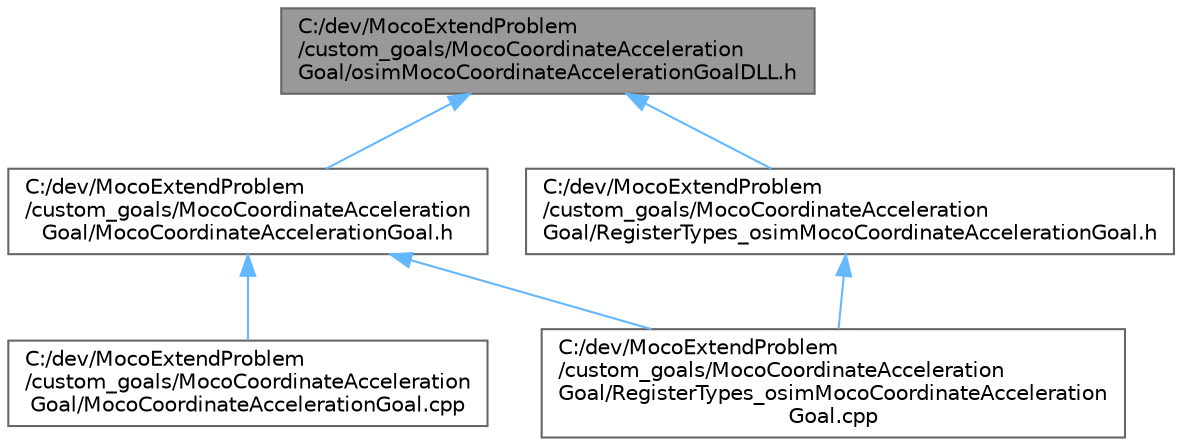 digraph "C:/dev/MocoExtendProblem/custom_goals/MocoCoordinateAccelerationGoal/osimMocoCoordinateAccelerationGoalDLL.h"
{
 // LATEX_PDF_SIZE
  bgcolor="transparent";
  edge [fontname=Helvetica,fontsize=10,labelfontname=Helvetica,labelfontsize=10];
  node [fontname=Helvetica,fontsize=10,shape=box,height=0.2,width=0.4];
  Node1 [id="Node000001",label="C:/dev/MocoExtendProblem\l/custom_goals/MocoCoordinateAcceleration\lGoal/osimMocoCoordinateAccelerationGoalDLL.h",height=0.2,width=0.4,color="gray40", fillcolor="grey60", style="filled", fontcolor="black",tooltip=" "];
  Node1 -> Node2 [id="edge1_Node000001_Node000002",dir="back",color="steelblue1",style="solid",tooltip=" "];
  Node2 [id="Node000002",label="C:/dev/MocoExtendProblem\l/custom_goals/MocoCoordinateAcceleration\lGoal/MocoCoordinateAccelerationGoal.h",height=0.2,width=0.4,color="grey40", fillcolor="white", style="filled",URL="$_moco_coordinate_acceleration_goal_2_moco_coordinate_acceleration_goal_8h.html",tooltip=" "];
  Node2 -> Node3 [id="edge2_Node000002_Node000003",dir="back",color="steelblue1",style="solid",tooltip=" "];
  Node3 [id="Node000003",label="C:/dev/MocoExtendProblem\l/custom_goals/MocoCoordinateAcceleration\lGoal/MocoCoordinateAccelerationGoal.cpp",height=0.2,width=0.4,color="grey40", fillcolor="white", style="filled",URL="$_moco_coordinate_acceleration_goal_2_moco_coordinate_acceleration_goal_8cpp.html",tooltip=" "];
  Node2 -> Node4 [id="edge3_Node000002_Node000004",dir="back",color="steelblue1",style="solid",tooltip=" "];
  Node4 [id="Node000004",label="C:/dev/MocoExtendProblem\l/custom_goals/MocoCoordinateAcceleration\lGoal/RegisterTypes_osimMocoCoordinateAcceleration\lGoal.cpp",height=0.2,width=0.4,color="grey40", fillcolor="white", style="filled",URL="$_moco_coordinate_acceleration_goal_2_register_types__osim_moco_coordinate_acceleration_goal_8cpp.html",tooltip=" "];
  Node1 -> Node5 [id="edge4_Node000001_Node000005",dir="back",color="steelblue1",style="solid",tooltip=" "];
  Node5 [id="Node000005",label="C:/dev/MocoExtendProblem\l/custom_goals/MocoCoordinateAcceleration\lGoal/RegisterTypes_osimMocoCoordinateAccelerationGoal.h",height=0.2,width=0.4,color="grey40", fillcolor="white", style="filled",URL="$_moco_coordinate_acceleration_goal_2_register_types__osim_moco_coordinate_acceleration_goal_8h.html",tooltip=" "];
  Node5 -> Node4 [id="edge5_Node000005_Node000004",dir="back",color="steelblue1",style="solid",tooltip=" "];
}
